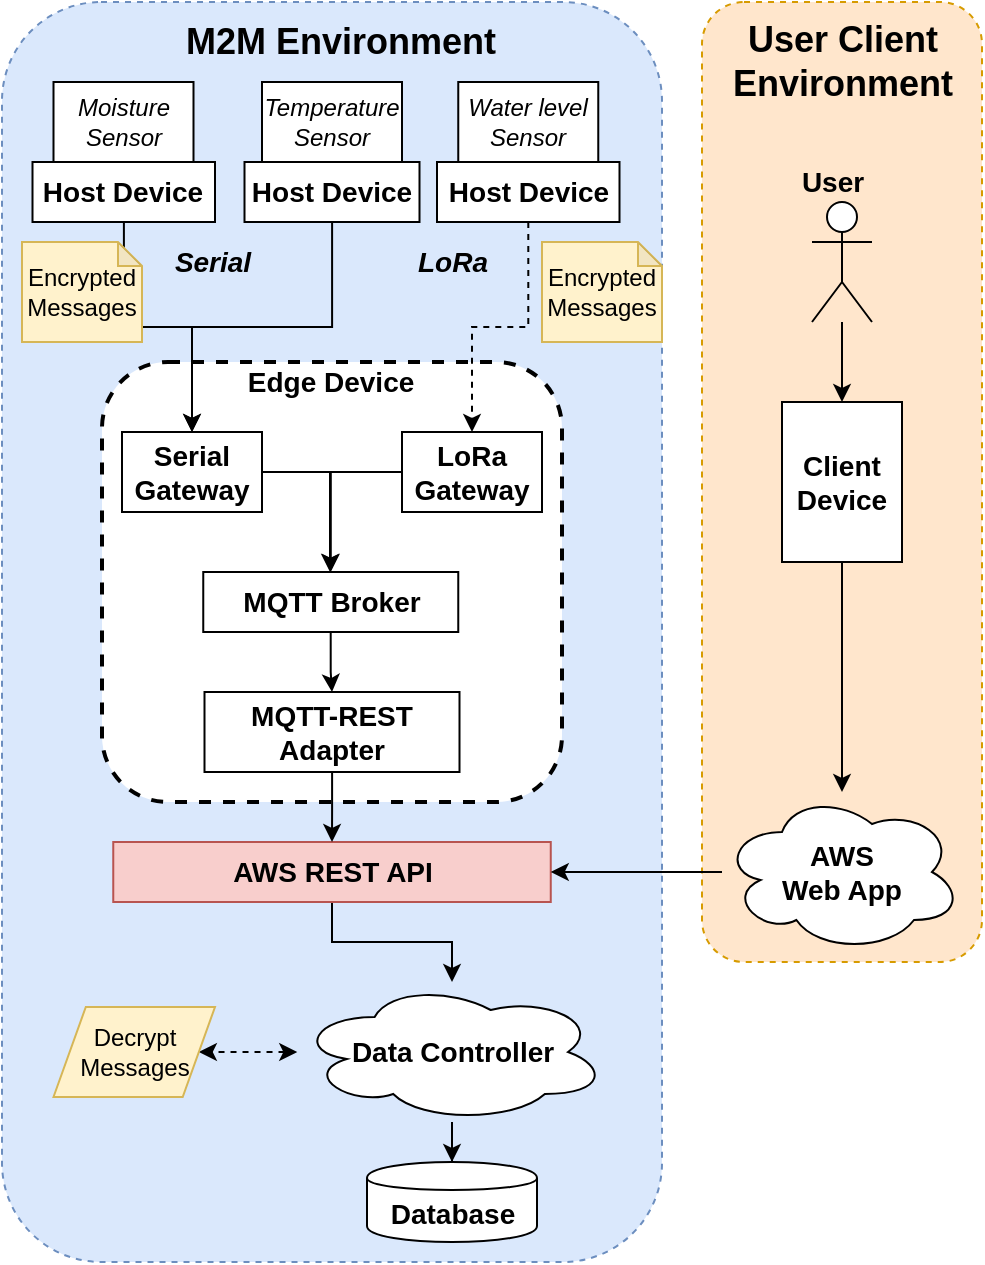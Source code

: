 <mxfile version="13.1.14" type="device"><diagram id="ldytSCzUHOQsEow48YoH" name="Page-1"><mxGraphModel dx="1422" dy="799" grid="1" gridSize="10" guides="1" tooltips="1" connect="1" arrows="1" fold="1" page="1" pageScale="1" pageWidth="850" pageHeight="1100" math="0" shadow="0"><root><mxCell id="0"/><mxCell id="1" parent="0"/><mxCell id="8ShxvdQCQtEpZgT5Iz3J-21" value="" style="rounded=1;whiteSpace=wrap;html=1;dashed=1;fillColor=#dae8fc;strokeColor=#6c8ebf;" parent="1" vertex="1"><mxGeometry x="140" y="120" width="330" height="630" as="geometry"/></mxCell><mxCell id="AjINSMaATsDFUOR6b4p9-22" value="" style="rounded=1;whiteSpace=wrap;html=1;dashed=1;strokeWidth=2;" vertex="1" parent="1"><mxGeometry x="190" y="300" width="230" height="220" as="geometry"/></mxCell><mxCell id="8ShxvdQCQtEpZgT5Iz3J-2" value="&lt;i&gt;Moisture Sensor&lt;/i&gt;" style="rounded=0;whiteSpace=wrap;html=1;" parent="1" vertex="1"><mxGeometry x="165.75" y="160" width="70" height="40" as="geometry"/></mxCell><mxCell id="8ShxvdQCQtEpZgT5Iz3J-3" value="&lt;i&gt;Temperature Sensor&lt;/i&gt;" style="rounded=0;whiteSpace=wrap;html=1;" parent="1" vertex="1"><mxGeometry x="270" y="160" width="70" height="40" as="geometry"/></mxCell><mxCell id="8ShxvdQCQtEpZgT5Iz3J-4" value="&lt;i&gt;Water level Sensor&lt;/i&gt;" style="rounded=0;whiteSpace=wrap;html=1;" parent="1" vertex="1"><mxGeometry x="368.13" y="160" width="70" height="40" as="geometry"/></mxCell><mxCell id="AjINSMaATsDFUOR6b4p9-26" style="edgeStyle=orthogonalEdgeStyle;rounded=0;orthogonalLoop=1;jettySize=auto;html=1;entryX=0.5;entryY=0;entryDx=0;entryDy=0;" edge="1" parent="1" source="8ShxvdQCQtEpZgT5Iz3J-5" target="8ShxvdQCQtEpZgT5Iz3J-9"><mxGeometry relative="1" as="geometry"/></mxCell><mxCell id="8ShxvdQCQtEpZgT5Iz3J-5" value="&lt;b&gt;&lt;font style=&quot;font-size: 14px&quot;&gt;Host Device&lt;/font&gt;&lt;/b&gt;" style="rounded=0;whiteSpace=wrap;html=1;" parent="1" vertex="1"><mxGeometry x="155.25" y="200" width="91.25" height="30" as="geometry"/></mxCell><mxCell id="AjINSMaATsDFUOR6b4p9-27" style="edgeStyle=orthogonalEdgeStyle;rounded=0;orthogonalLoop=1;jettySize=auto;html=1;entryX=0.5;entryY=0;entryDx=0;entryDy=0;" edge="1" parent="1" source="8ShxvdQCQtEpZgT5Iz3J-7" target="8ShxvdQCQtEpZgT5Iz3J-9"><mxGeometry relative="1" as="geometry"/></mxCell><mxCell id="8ShxvdQCQtEpZgT5Iz3J-7" value="&lt;b&gt;&lt;font style=&quot;font-size: 14px&quot;&gt;Host Device&lt;/font&gt;&lt;/b&gt;" style="rounded=0;whiteSpace=wrap;html=1;" parent="1" vertex="1"><mxGeometry x="261.25" y="200" width="87.5" height="30" as="geometry"/></mxCell><mxCell id="AjINSMaATsDFUOR6b4p9-28" style="edgeStyle=orthogonalEdgeStyle;rounded=0;orthogonalLoop=1;jettySize=auto;html=1;dashed=1;" edge="1" parent="1" source="8ShxvdQCQtEpZgT5Iz3J-8" target="AjINSMaATsDFUOR6b4p9-23"><mxGeometry relative="1" as="geometry"/></mxCell><mxCell id="8ShxvdQCQtEpZgT5Iz3J-8" value="&lt;b&gt;&lt;font style=&quot;font-size: 14px&quot;&gt;Host Device&lt;/font&gt;&lt;/b&gt;" style="rounded=0;whiteSpace=wrap;html=1;" parent="1" vertex="1"><mxGeometry x="357.5" y="200" width="91.25" height="30" as="geometry"/></mxCell><mxCell id="AjINSMaATsDFUOR6b4p9-24" style="edgeStyle=orthogonalEdgeStyle;rounded=0;orthogonalLoop=1;jettySize=auto;html=1;" edge="1" parent="1" source="8ShxvdQCQtEpZgT5Iz3J-9" target="8ShxvdQCQtEpZgT5Iz3J-13"><mxGeometry relative="1" as="geometry"><Array as="points"><mxPoint x="235" y="355"/><mxPoint x="304" y="355"/></Array></mxGeometry></mxCell><mxCell id="8ShxvdQCQtEpZgT5Iz3J-9" value="&lt;span style=&quot;font-size: 14px&quot;&gt;&lt;b&gt;Serial Gateway&lt;/b&gt;&lt;/span&gt;" style="rounded=0;whiteSpace=wrap;html=1;" parent="1" vertex="1"><mxGeometry x="200" y="335" width="70" height="40" as="geometry"/></mxCell><mxCell id="AjINSMaATsDFUOR6b4p9-2" style="edgeStyle=orthogonalEdgeStyle;rounded=0;orthogonalLoop=1;jettySize=auto;html=1;entryX=0.5;entryY=0;entryDx=0;entryDy=0;" edge="1" parent="1" source="8ShxvdQCQtEpZgT5Iz3J-13" target="AjINSMaATsDFUOR6b4p9-1"><mxGeometry relative="1" as="geometry"/></mxCell><mxCell id="8ShxvdQCQtEpZgT5Iz3J-13" value="&lt;span style=&quot;font-size: 14px&quot;&gt;&lt;b&gt;MQTT Broker&lt;br&gt;&lt;/b&gt;&lt;/span&gt;" style="rounded=0;whiteSpace=wrap;html=1;" parent="1" vertex="1"><mxGeometry x="240.63" y="405" width="127.5" height="30" as="geometry"/></mxCell><mxCell id="AjINSMaATsDFUOR6b4p9-20" style="edgeStyle=orthogonalEdgeStyle;rounded=0;orthogonalLoop=1;jettySize=auto;html=1;" edge="1" parent="1" source="8ShxvdQCQtEpZgT5Iz3J-15" target="8ShxvdQCQtEpZgT5Iz3J-17"><mxGeometry relative="1" as="geometry"/></mxCell><mxCell id="8ShxvdQCQtEpZgT5Iz3J-15" value="&lt;span style=&quot;font-size: 14px&quot;&gt;&lt;b&gt;AWS REST API&lt;br&gt;&lt;/b&gt;&lt;/span&gt;" style="rounded=0;whiteSpace=wrap;html=1;fillColor=#f8cecc;strokeColor=#b85450;" parent="1" vertex="1"><mxGeometry x="195.63" y="540" width="218.75" height="30" as="geometry"/></mxCell><mxCell id="8ShxvdQCQtEpZgT5Iz3J-45" style="edgeStyle=orthogonalEdgeStyle;rounded=0;orthogonalLoop=1;jettySize=auto;html=1;entryX=1;entryY=0.5;entryDx=0;entryDy=0;dashed=1;startArrow=classic;startFill=1;" parent="1" source="8ShxvdQCQtEpZgT5Iz3J-17" target="8ShxvdQCQtEpZgT5Iz3J-43" edge="1"><mxGeometry relative="1" as="geometry"/></mxCell><mxCell id="AjINSMaATsDFUOR6b4p9-19" style="edgeStyle=orthogonalEdgeStyle;rounded=0;orthogonalLoop=1;jettySize=auto;html=1;" edge="1" parent="1" source="8ShxvdQCQtEpZgT5Iz3J-17" target="AjINSMaATsDFUOR6b4p9-18"><mxGeometry relative="1" as="geometry"/></mxCell><mxCell id="8ShxvdQCQtEpZgT5Iz3J-17" value="&lt;font style=&quot;font-size: 14px&quot;&gt;&lt;b&gt;Data Controller&lt;/b&gt;&lt;/font&gt;" style="ellipse;shape=cloud;whiteSpace=wrap;html=1;" parent="1" vertex="1"><mxGeometry x="287.63" y="610" width="154.75" height="70" as="geometry"/></mxCell><mxCell id="8ShxvdQCQtEpZgT5Iz3J-22" value="" style="rounded=1;whiteSpace=wrap;html=1;dashed=1;fillColor=#ffe6cc;strokeColor=#d79b00;" parent="1" vertex="1"><mxGeometry x="490" y="120" width="140" height="480" as="geometry"/></mxCell><mxCell id="8ShxvdQCQtEpZgT5Iz3J-30" style="edgeStyle=orthogonalEdgeStyle;rounded=0;orthogonalLoop=1;jettySize=auto;html=1;" parent="1" source="8ShxvdQCQtEpZgT5Iz3J-23" target="8ShxvdQCQtEpZgT5Iz3J-29" edge="1"><mxGeometry relative="1" as="geometry"/></mxCell><mxCell id="8ShxvdQCQtEpZgT5Iz3J-23" value="" style="shape=umlActor;verticalLabelPosition=bottom;labelBackgroundColor=#ffffff;verticalAlign=top;html=1;outlineConnect=0;strokeColor=#000000;" parent="1" vertex="1"><mxGeometry x="545" y="220" width="30" height="60" as="geometry"/></mxCell><mxCell id="8ShxvdQCQtEpZgT5Iz3J-28" value="&lt;b&gt;&lt;font style=&quot;font-size: 14px&quot;&gt;User&lt;/font&gt;&lt;/b&gt;" style="text;html=1;align=center;verticalAlign=middle;resizable=0;points=[];autosize=1;" parent="1" vertex="1"><mxGeometry x="530" y="200" width="50" height="20" as="geometry"/></mxCell><mxCell id="8ShxvdQCQtEpZgT5Iz3J-33" style="edgeStyle=orthogonalEdgeStyle;rounded=0;orthogonalLoop=1;jettySize=auto;html=1;" parent="1" source="8ShxvdQCQtEpZgT5Iz3J-29" target="8ShxvdQCQtEpZgT5Iz3J-31" edge="1"><mxGeometry relative="1" as="geometry"/></mxCell><mxCell id="8ShxvdQCQtEpZgT5Iz3J-29" value="&lt;b&gt;&lt;font style=&quot;font-size: 14px&quot;&gt;Client Device&lt;/font&gt;&lt;/b&gt;" style="rounded=0;whiteSpace=wrap;html=1;strokeColor=#000000;" parent="1" vertex="1"><mxGeometry x="530" y="320" width="60" height="80" as="geometry"/></mxCell><mxCell id="8ShxvdQCQtEpZgT5Iz3J-34" style="edgeStyle=orthogonalEdgeStyle;rounded=0;orthogonalLoop=1;jettySize=auto;html=1;entryX=1;entryY=0.5;entryDx=0;entryDy=0;" parent="1" source="8ShxvdQCQtEpZgT5Iz3J-31" target="8ShxvdQCQtEpZgT5Iz3J-15" edge="1"><mxGeometry relative="1" as="geometry"><mxPoint x="410" y="415" as="targetPoint"/></mxGeometry></mxCell><mxCell id="8ShxvdQCQtEpZgT5Iz3J-31" value="&lt;b&gt;&lt;font style=&quot;font-size: 14px&quot;&gt;AWS&lt;br&gt;Web App&lt;/font&gt;&lt;/b&gt;" style="ellipse;shape=cloud;whiteSpace=wrap;html=1;strokeColor=#000000;" parent="1" vertex="1"><mxGeometry x="500" y="515" width="120" height="80" as="geometry"/></mxCell><mxCell id="8ShxvdQCQtEpZgT5Iz3J-41" value="Encrypted Messages" style="shape=note;whiteSpace=wrap;html=1;backgroundOutline=1;darkOpacity=0.05;strokeColor=#d6b656;size=12;fillColor=#fff2cc;" parent="1" vertex="1"><mxGeometry x="150" y="240" width="60" height="50" as="geometry"/></mxCell><mxCell id="8ShxvdQCQtEpZgT5Iz3J-43" value="Decrypt&lt;br&gt;Messages" style="shape=parallelogram;perimeter=parallelogramPerimeter;whiteSpace=wrap;html=1;strokeColor=#d6b656;fillColor=#fff2cc;" parent="1" vertex="1"><mxGeometry x="165.75" y="622.5" width="80.75" height="45" as="geometry"/></mxCell><mxCell id="AjINSMaATsDFUOR6b4p9-21" style="edgeStyle=orthogonalEdgeStyle;rounded=0;orthogonalLoop=1;jettySize=auto;html=1;entryX=0.5;entryY=0;entryDx=0;entryDy=0;" edge="1" parent="1" source="AjINSMaATsDFUOR6b4p9-1" target="8ShxvdQCQtEpZgT5Iz3J-15"><mxGeometry relative="1" as="geometry"/></mxCell><mxCell id="AjINSMaATsDFUOR6b4p9-1" value="&lt;span style=&quot;font-size: 14px&quot;&gt;&lt;b&gt;MQTT-REST Adapter&lt;br&gt;&lt;/b&gt;&lt;/span&gt;" style="rounded=0;whiteSpace=wrap;html=1;" vertex="1" parent="1"><mxGeometry x="241.25" y="465" width="127.5" height="40" as="geometry"/></mxCell><mxCell id="AjINSMaATsDFUOR6b4p9-18" value="&lt;font style=&quot;font-size: 14px&quot;&gt;&lt;b&gt;Database&lt;/b&gt;&lt;/font&gt;" style="shape=cylinder;whiteSpace=wrap;html=1;boundedLbl=1;backgroundOutline=1;" vertex="1" parent="1"><mxGeometry x="322.5" y="700" width="85" height="40" as="geometry"/></mxCell><mxCell id="AjINSMaATsDFUOR6b4p9-25" style="edgeStyle=orthogonalEdgeStyle;rounded=0;orthogonalLoop=1;jettySize=auto;html=1;entryX=0.5;entryY=0;entryDx=0;entryDy=0;" edge="1" parent="1" source="AjINSMaATsDFUOR6b4p9-23" target="8ShxvdQCQtEpZgT5Iz3J-13"><mxGeometry relative="1" as="geometry"><Array as="points"><mxPoint x="375" y="355"/><mxPoint x="304" y="355"/></Array></mxGeometry></mxCell><mxCell id="AjINSMaATsDFUOR6b4p9-23" value="&lt;span style=&quot;font-size: 14px&quot;&gt;&lt;b&gt;LoRa Gateway&lt;/b&gt;&lt;/span&gt;" style="rounded=0;whiteSpace=wrap;html=1;" vertex="1" parent="1"><mxGeometry x="340" y="335" width="70" height="40" as="geometry"/></mxCell><mxCell id="AjINSMaATsDFUOR6b4p9-29" value="&lt;b&gt;&lt;i&gt;&lt;font style=&quot;font-size: 14px&quot;&gt;Serial&lt;/font&gt;&lt;/i&gt;&lt;/b&gt;" style="text;html=1;align=center;verticalAlign=middle;resizable=0;points=[];autosize=1;" vertex="1" parent="1"><mxGeometry x="220" y="240" width="50" height="20" as="geometry"/></mxCell><mxCell id="AjINSMaATsDFUOR6b4p9-30" value="Encrypted Messages" style="shape=note;whiteSpace=wrap;html=1;backgroundOutline=1;darkOpacity=0.05;strokeColor=#d6b656;size=12;fillColor=#fff2cc;" vertex="1" parent="1"><mxGeometry x="410" y="240" width="60" height="50" as="geometry"/></mxCell><mxCell id="AjINSMaATsDFUOR6b4p9-31" value="&lt;b&gt;&lt;i&gt;&lt;font style=&quot;font-size: 14px&quot;&gt;LoRa&lt;/font&gt;&lt;/i&gt;&lt;/b&gt;" style="text;html=1;align=center;verticalAlign=middle;resizable=0;points=[];autosize=1;" vertex="1" parent="1"><mxGeometry x="340" y="240" width="50" height="20" as="geometry"/></mxCell><mxCell id="AjINSMaATsDFUOR6b4p9-36" value="&lt;b&gt;&lt;font style=&quot;font-size: 14px&quot;&gt;Edge Device&lt;/font&gt;&lt;/b&gt;" style="text;html=1;align=center;verticalAlign=middle;resizable=0;points=[];autosize=1;" vertex="1" parent="1"><mxGeometry x="254.38" y="300" width="100" height="20" as="geometry"/></mxCell><mxCell id="AjINSMaATsDFUOR6b4p9-37" value="&lt;b&gt;&lt;font style=&quot;font-size: 18px&quot;&gt;M2M Environment&lt;/font&gt;&lt;/b&gt;" style="text;html=1;align=center;verticalAlign=middle;resizable=0;points=[];autosize=1;" vertex="1" parent="1"><mxGeometry x="224.38" y="130" width="170" height="20" as="geometry"/></mxCell><mxCell id="AjINSMaATsDFUOR6b4p9-38" value="&lt;font style=&quot;font-size: 18px&quot;&gt;&lt;b&gt;User Client&lt;br&gt;Environment&lt;/b&gt;&lt;/font&gt;" style="text;html=1;align=center;verticalAlign=middle;resizable=0;points=[];autosize=1;" vertex="1" parent="1"><mxGeometry x="495" y="130" width="130" height="40" as="geometry"/></mxCell></root></mxGraphModel></diagram></mxfile>